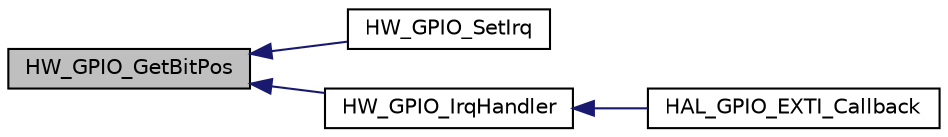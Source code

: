 digraph "HW_GPIO_GetBitPos"
{
  edge [fontname="Helvetica",fontsize="10",labelfontname="Helvetica",labelfontsize="10"];
  node [fontname="Helvetica",fontsize="10",shape=record];
  rankdir="LR";
  Node1 [label="HW_GPIO_GetBitPos",height=0.2,width=0.4,color="black", fillcolor="grey75", style="filled", fontcolor="black"];
  Node1 -> Node2 [dir="back",color="midnightblue",fontsize="10",style="solid",fontname="Helvetica"];
  Node2 [label="HW_GPIO_SetIrq",height=0.2,width=0.4,color="black", fillcolor="white", style="filled",URL="$hw__gpio_8c.html#a1dcd4c3db791178fee479a8e54155573",tooltip="Records the interrupt handler for the GPIO object "];
  Node1 -> Node3 [dir="back",color="midnightblue",fontsize="10",style="solid",fontname="Helvetica"];
  Node3 [label="HW_GPIO_IrqHandler",height=0.2,width=0.4,color="black", fillcolor="white", style="filled",URL="$hw__gpio_8c.html#a9e4743d66ccc7e19b6cf051376ff5ce0",tooltip="Execute the interrupt from the object "];
  Node3 -> Node4 [dir="back",color="midnightblue",fontsize="10",style="solid",fontname="Helvetica"];
  Node4 [label="HAL_GPIO_EXTI_Callback",height=0.2,width=0.4,color="black", fillcolor="white", style="filled",URL="$stm32l1xx__hal__msp_8c.html#a0cd91fd3a9608559c2a87a8ba6cba55f",tooltip="EXTI line detection callbacks. "];
}
